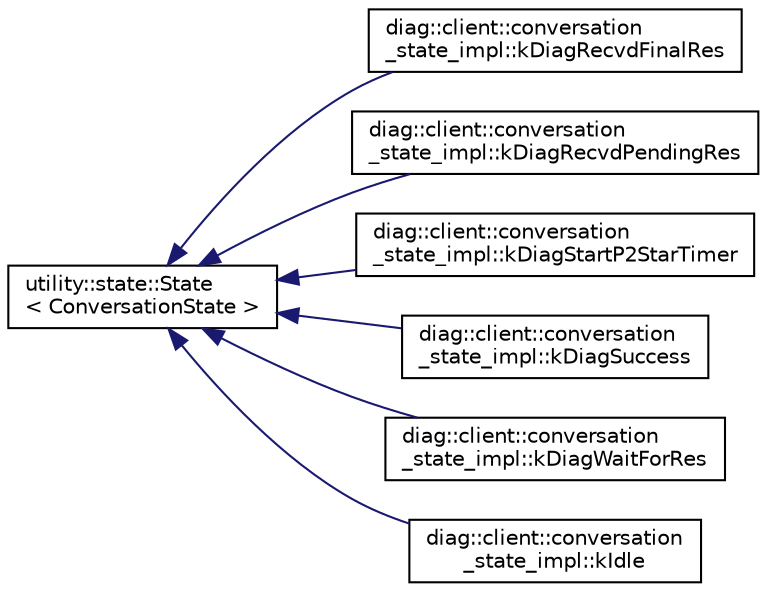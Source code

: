 digraph "Graphical Class Hierarchy"
{
 // LATEX_PDF_SIZE
  edge [fontname="Helvetica",fontsize="10",labelfontname="Helvetica",labelfontsize="10"];
  node [fontname="Helvetica",fontsize="10",shape=record];
  rankdir="LR";
  Node0 [label="utility::state::State\l\< ConversationState \>",height=0.2,width=0.4,color="black", fillcolor="white", style="filled",URL="$classutility_1_1state_1_1State.html",tooltip=" "];
  Node0 -> Node1 [dir="back",color="midnightblue",fontsize="10",style="solid",fontname="Helvetica"];
  Node1 [label="diag::client::conversation\l_state_impl::kDiagRecvdFinalRes",height=0.2,width=0.4,color="black", fillcolor="white", style="filled",URL="$classdiag_1_1client_1_1conversation__state__impl_1_1kDiagRecvdFinalRes.html",tooltip=" "];
  Node0 -> Node2 [dir="back",color="midnightblue",fontsize="10",style="solid",fontname="Helvetica"];
  Node2 [label="diag::client::conversation\l_state_impl::kDiagRecvdPendingRes",height=0.2,width=0.4,color="black", fillcolor="white", style="filled",URL="$classdiag_1_1client_1_1conversation__state__impl_1_1kDiagRecvdPendingRes.html",tooltip=" "];
  Node0 -> Node3 [dir="back",color="midnightblue",fontsize="10",style="solid",fontname="Helvetica"];
  Node3 [label="diag::client::conversation\l_state_impl::kDiagStartP2StarTimer",height=0.2,width=0.4,color="black", fillcolor="white", style="filled",URL="$classdiag_1_1client_1_1conversation__state__impl_1_1kDiagStartP2StarTimer.html",tooltip=" "];
  Node0 -> Node4 [dir="back",color="midnightblue",fontsize="10",style="solid",fontname="Helvetica"];
  Node4 [label="diag::client::conversation\l_state_impl::kDiagSuccess",height=0.2,width=0.4,color="black", fillcolor="white", style="filled",URL="$classdiag_1_1client_1_1conversation__state__impl_1_1kDiagSuccess.html",tooltip=" "];
  Node0 -> Node5 [dir="back",color="midnightblue",fontsize="10",style="solid",fontname="Helvetica"];
  Node5 [label="diag::client::conversation\l_state_impl::kDiagWaitForRes",height=0.2,width=0.4,color="black", fillcolor="white", style="filled",URL="$classdiag_1_1client_1_1conversation__state__impl_1_1kDiagWaitForRes.html",tooltip=" "];
  Node0 -> Node6 [dir="back",color="midnightblue",fontsize="10",style="solid",fontname="Helvetica"];
  Node6 [label="diag::client::conversation\l_state_impl::kIdle",height=0.2,width=0.4,color="black", fillcolor="white", style="filled",URL="$classdiag_1_1client_1_1conversation__state__impl_1_1kIdle.html",tooltip=" "];
}

